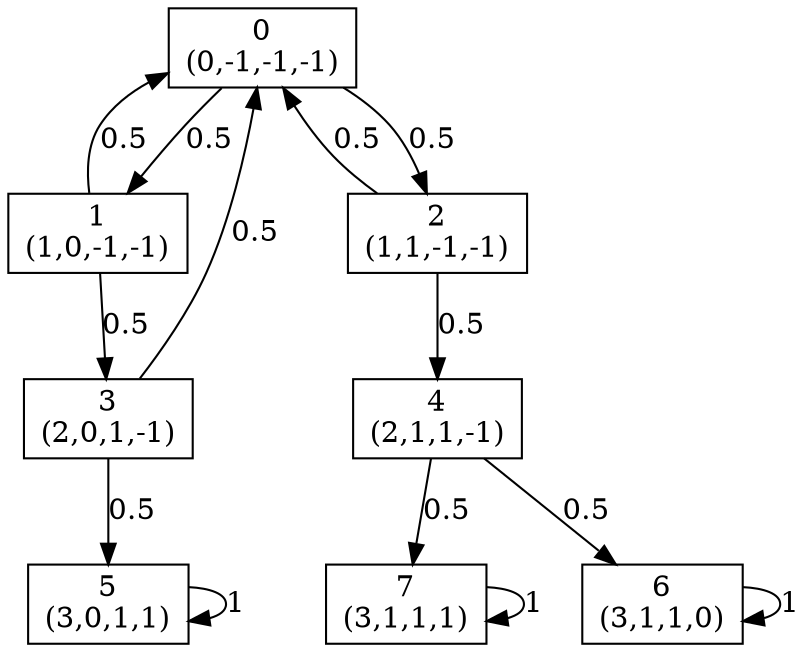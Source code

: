 digraph P {
node [shape=box];
0 -> 1 [ label="0.5" ];
0 -> 2 [ label="0.5" ];
1 -> 0 [ label="0.5" ];
1 -> 3 [ label="0.5" ];
2 -> 0 [ label="0.5" ];
2 -> 4 [ label="0.5" ];
3 -> 0 [ label="0.5" ];
3 -> 5 [ label="0.5" ];
4 -> 6 [ label="0.5" ];
4 -> 7 [ label="0.5" ];
5 -> 5 [ label="1" ];
6 -> 6 [ label="1" ];
7 -> 7 [ label="1" ];
0 [label="0\n(0,-1,-1,-1)"];
1 [label="1\n(1,0,-1,-1)"];
2 [label="2\n(1,1,-1,-1)"];
3 [label="3\n(2,0,1,-1)"];
4 [label="4\n(2,1,1,-1)"];
5 [label="5\n(3,0,1,1)"];
6 [label="6\n(3,1,1,0)"];
7 [label="7\n(3,1,1,1)"];
}
